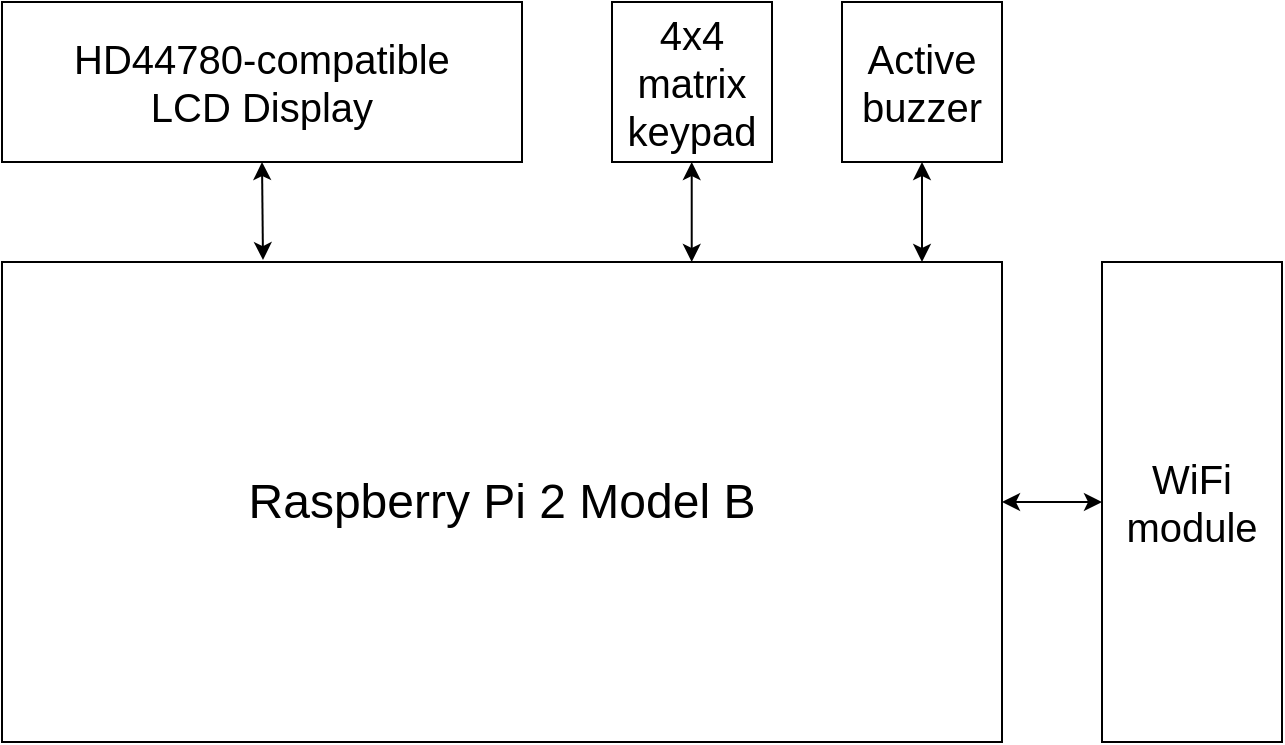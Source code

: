 <mxfile version="24.3.1" type="device">
  <diagram name="Page-1" id="aWf6_nFwRJtyR2xo4fps">
    <mxGraphModel dx="1434" dy="754" grid="1" gridSize="10" guides="1" tooltips="1" connect="1" arrows="1" fold="1" page="1" pageScale="1" pageWidth="850" pageHeight="1100" math="0" shadow="0">
      <root>
        <mxCell id="0" />
        <mxCell id="1" parent="0" />
        <mxCell id="a5x55A2iW9yxD7WMatZf-2" value="&lt;font style=&quot;font-size: 20px;&quot;&gt;Active&lt;br&gt;buzzer&lt;/font&gt;" style="whiteSpace=wrap;html=1;aspect=fixed;" parent="1" vertex="1">
          <mxGeometry x="540" y="420" width="80" height="80" as="geometry" />
        </mxCell>
        <mxCell id="a5x55A2iW9yxD7WMatZf-3" value="&lt;font style=&quot;font-size: 20px;&quot;&gt;4x4 matrix&lt;br&gt;keypad&lt;/font&gt;" style="whiteSpace=wrap;html=1;aspect=fixed;" parent="1" vertex="1">
          <mxGeometry x="425" y="420" width="80" height="80" as="geometry" />
        </mxCell>
        <mxCell id="aenWAcNL0uxf1STM3n2d-1" value="&lt;font style=&quot;font-size: 24px;&quot;&gt;Raspberry Pi 2 Model B&lt;/font&gt;" style="rounded=0;whiteSpace=wrap;html=1;" parent="1" vertex="1">
          <mxGeometry x="120" y="550" width="500" height="240" as="geometry" />
        </mxCell>
        <mxCell id="aenWAcNL0uxf1STM3n2d-2" value="" style="endArrow=classic;startArrow=classic;html=1;rounded=0;entryX=0.5;entryY=1;entryDx=0;entryDy=0;exitX=0.92;exitY=0;exitDx=0;exitDy=0;exitPerimeter=0;" parent="1" source="aenWAcNL0uxf1STM3n2d-1" target="a5x55A2iW9yxD7WMatZf-2" edge="1">
          <mxGeometry width="50" height="50" relative="1" as="geometry">
            <mxPoint x="580" y="530" as="sourcePoint" />
            <mxPoint x="390" y="600" as="targetPoint" />
          </mxGeometry>
        </mxCell>
        <mxCell id="aenWAcNL0uxf1STM3n2d-3" value="" style="endArrow=classic;startArrow=classic;html=1;rounded=0;entryX=0.5;entryY=1;entryDx=0;entryDy=0;exitX=0.92;exitY=0;exitDx=0;exitDy=0;exitPerimeter=0;" parent="1" edge="1">
          <mxGeometry width="50" height="50" relative="1" as="geometry">
            <mxPoint x="464.86" y="550" as="sourcePoint" />
            <mxPoint x="464.86" y="500" as="targetPoint" />
          </mxGeometry>
        </mxCell>
        <mxCell id="aenWAcNL0uxf1STM3n2d-4" value="&lt;font style=&quot;font-size: 20px;&quot;&gt;HD44780-compatible&lt;br&gt;LCD Display&lt;/font&gt;" style="rounded=0;whiteSpace=wrap;html=1;" parent="1" vertex="1">
          <mxGeometry x="120" y="420" width="260" height="80" as="geometry" />
        </mxCell>
        <mxCell id="aenWAcNL0uxf1STM3n2d-5" value="" style="endArrow=classic;startArrow=classic;html=1;rounded=0;entryX=0.5;entryY=1;entryDx=0;entryDy=0;exitX=0.261;exitY=-0.004;exitDx=0;exitDy=0;exitPerimeter=0;" parent="1" source="aenWAcNL0uxf1STM3n2d-1" target="aenWAcNL0uxf1STM3n2d-4" edge="1">
          <mxGeometry width="50" height="50" relative="1" as="geometry">
            <mxPoint x="270" y="580" as="sourcePoint" />
            <mxPoint x="320" y="530" as="targetPoint" />
          </mxGeometry>
        </mxCell>
        <mxCell id="qzTxs0H5UsIOOLlfUJAV-1" value="&lt;font style=&quot;font-size: 20px;&quot;&gt;WiFi&lt;br&gt;module&lt;br&gt;&lt;/font&gt;" style="rounded=0;whiteSpace=wrap;html=1;" parent="1" vertex="1">
          <mxGeometry x="670" y="550" width="90" height="240" as="geometry" />
        </mxCell>
        <mxCell id="qzTxs0H5UsIOOLlfUJAV-2" value="" style="endArrow=classic;startArrow=classic;html=1;rounded=0;entryX=1;entryY=0.5;entryDx=0;entryDy=0;exitX=0;exitY=0.5;exitDx=0;exitDy=0;" parent="1" source="qzTxs0H5UsIOOLlfUJAV-1" target="aenWAcNL0uxf1STM3n2d-1" edge="1">
          <mxGeometry width="50" height="50" relative="1" as="geometry">
            <mxPoint x="590" y="560" as="sourcePoint" />
            <mxPoint x="590" y="510" as="targetPoint" />
          </mxGeometry>
        </mxCell>
      </root>
    </mxGraphModel>
  </diagram>
</mxfile>
